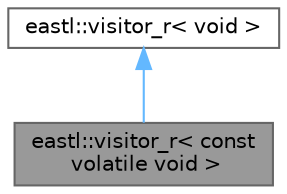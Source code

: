 digraph "eastl::visitor_r&lt; const volatile void &gt;"
{
 // LATEX_PDF_SIZE
  bgcolor="transparent";
  edge [fontname=Helvetica,fontsize=10,labelfontname=Helvetica,labelfontsize=10];
  node [fontname=Helvetica,fontsize=10,shape=box,height=0.2,width=0.4];
  Node1 [id="Node000001",label="eastl::visitor_r\< const\l volatile void \>",height=0.2,width=0.4,color="gray40", fillcolor="grey60", style="filled", fontcolor="black",tooltip=" "];
  Node2 -> Node1 [id="edge1_Node000001_Node000002",dir="back",color="steelblue1",style="solid",tooltip=" "];
  Node2 [id="Node000002",label="eastl::visitor_r\< void \>",height=0.2,width=0.4,color="gray40", fillcolor="white", style="filled",URL="$structeastl_1_1visitor__r_3_01void_01_4.html",tooltip=" "];
}
